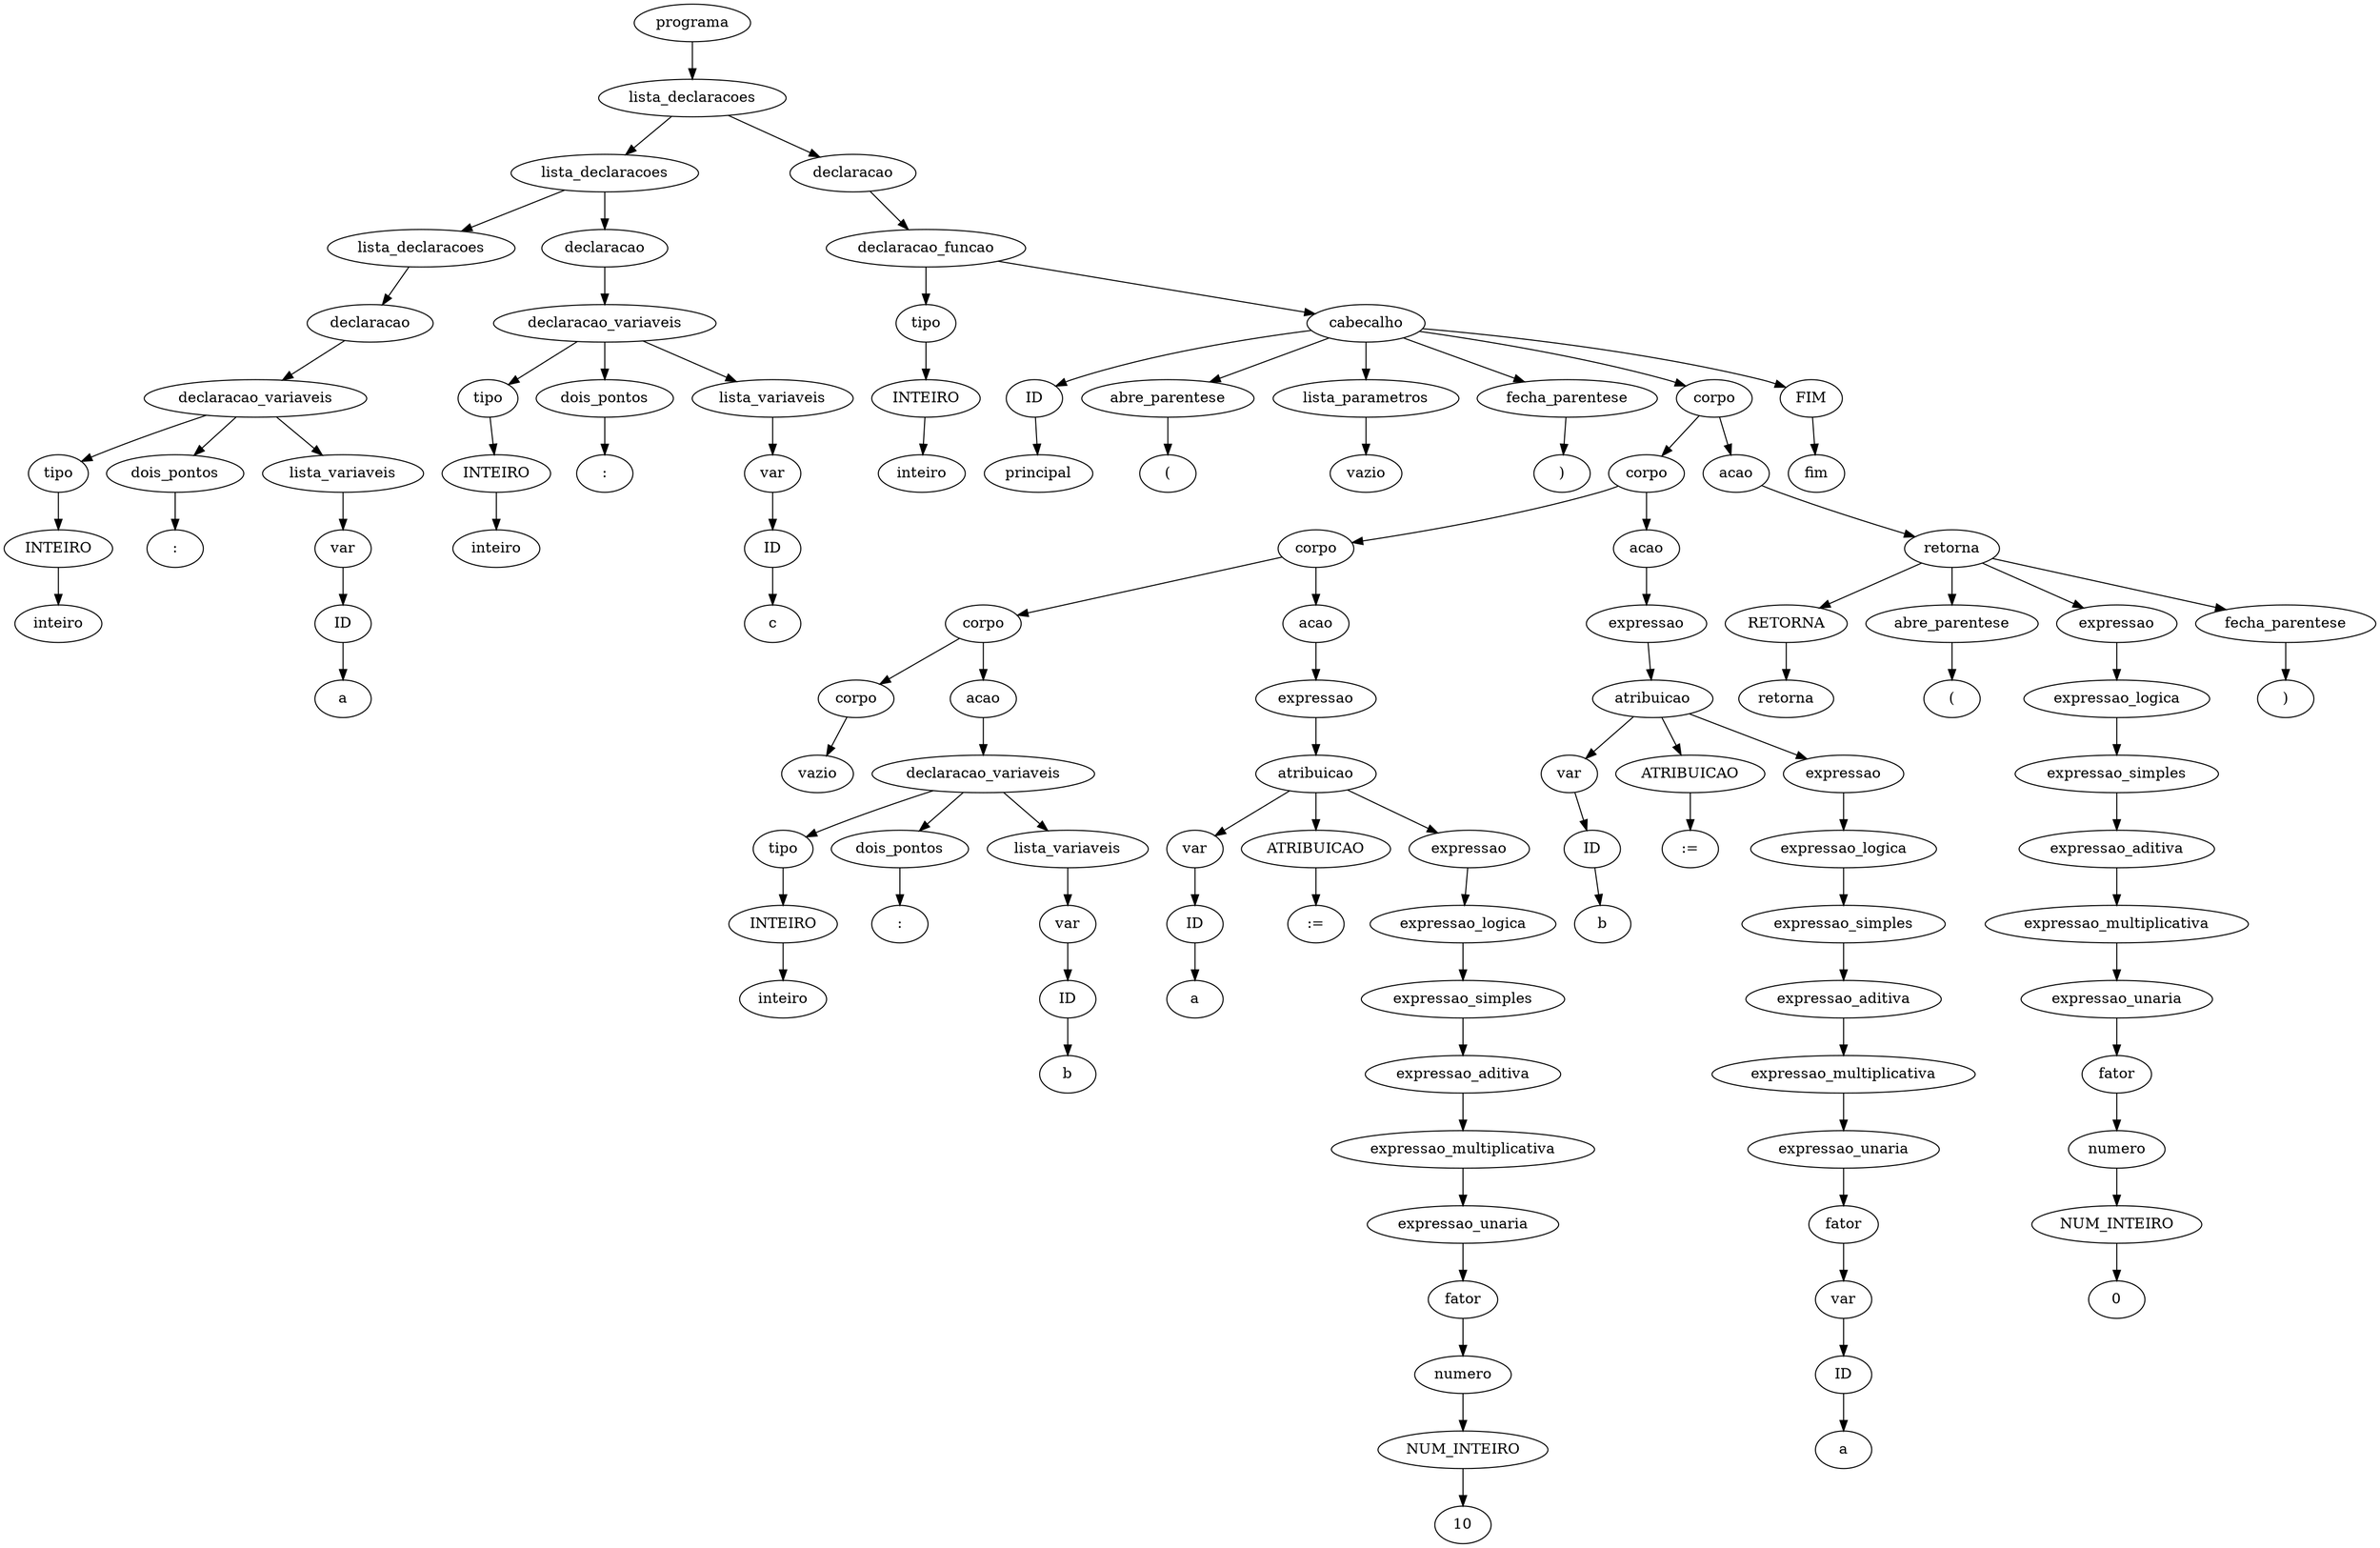 digraph tree {
    "0x7f1946c8d3d0" [label="programa"];
    "0x7f1946c8d190" [label="lista_declaracoes"];
    "0x7f1946c8d220" [label="lista_declaracoes"];
    "0x7f1946cbf040" [label="lista_declaracoes"];
    "0x7f192ea8fe80" [label="declaracao"];
    "0x7f192ebd1460" [label="declaracao_variaveis"];
    "0x7f1946cbf0d0" [label="tipo"];
    "0x7f192ebd14f0" [label="INTEIRO"];
    "0x7f192ebd1430" [label="inteiro"];
    "0x7f1946cbf0a0" [label="dois_pontos"];
    "0x7f1946c8d2b0" [label=":"];
    "0x7f192ebd14c0" [label="lista_variaveis"];
    "0x7f192eb33e50" [label="var"];
    "0x7f192eb33be0" [label="ID"];
    "0x7f1946c8d340" [label="a"];
    "0x7f1946c8d160" [label="declaracao"];
    "0x7f1946c8d0a0" [label="declaracao_variaveis"];
    "0x7f1946c8d370" [label="tipo"];
    "0x7f1946c8d0d0" [label="INTEIRO"];
    "0x7f1946c8d250" [label="inteiro"];
    "0x7f1946c8d4f0" [label="dois_pontos"];
    "0x7f1946c8d520" [label=":"];
    "0x7f1946c8d1f0" [label="lista_variaveis"];
    "0x7f1946c8d100" [label="var"];
    "0x7f1946c8d130" [label="ID"];
    "0x7f1946c8d430" [label="c"];
    "0x7f1946c8d550" [label="declaracao"];
    "0x7f1946c8d1c0" [label="declaracao_funcao"];
    "0x7f192eb33d60" [label="tipo"];
    "0x7f1946cbf100" [label="INTEIRO"];
    "0x7f1946c8d580" [label="inteiro"];
    "0x7f1946bc92e0" [label="cabecalho"];
    "0x7f1946bc9790" [label="ID"];
    "0x7f1946bc97c0" [label="principal"];
    "0x7f1946bc95b0" [label="abre_parentese"];
    "0x7f1946bc9400" [label="("];
    "0x7f1946c8d6a0" [label="lista_parametros"];
    "0x7f1946c8d460" [label="vazio"];
    "0x7f1946bc9430" [label="fecha_parentese"];
    "0x7f1946bc97f0" [label=")"];
    "0x7f1946bc9550" [label="corpo"];
    "0x7f1946bc9340" [label="corpo"];
    "0x7f1946c8de50" [label="corpo"];
    "0x7f1946c8d940" [label="corpo"];
    "0x7f1946c8d7c0" [label="corpo"];
    "0x7f1946c8d5b0" [label="vazio"];
    "0x7f1946c8d7f0" [label="acao"];
    "0x7f1946c8d8e0" [label="declaracao_variaveis"];
    "0x7f1946c8d6d0" [label="tipo"];
    "0x7f1946c8d730" [label="INTEIRO"];
    "0x7f1946c8d8b0" [label="inteiro"];
    "0x7f1946c8d970" [label="dois_pontos"];
    "0x7f1946c8dac0" [label=":"];
    "0x7f1946c8d910" [label="lista_variaveis"];
    "0x7f1946c8d760" [label="var"];
    "0x7f1946c8d700" [label="ID"];
    "0x7f1946c8da00" [label="b"];
    "0x7f1946c8dd60" [label="acao"];
    "0x7f1946c8da90" [label="expressao"];
    "0x7f1946c8dd00" [label="atribuicao"];
    "0x7f1946c8d640" [label="var"];
    "0x7f1946c8d790" [label="ID"];
    "0x7f1946c8daf0" [label="a"];
    "0x7f1946c8dd90" [label="ATRIBUICAO"];
    "0x7f1946c8de20" [label=":="];
    "0x7f1946c8dcd0" [label="expressao"];
    "0x7f1946c8dca0" [label="expressao_logica"];
    "0x7f1946c8dbe0" [label="expressao_simples"];
    "0x7f1946c8db80" [label="expressao_aditiva"];
    "0x7f1946c8dc70" [label="expressao_multiplicativa"];
    "0x7f1946c8db20" [label="expressao_unaria"];
    "0x7f1946c8db50" [label="fator"];
    "0x7f1946c8d9a0" [label="numero"];
    "0x7f1946c8d9d0" [label="NUM_INTEIRO"];
    "0x7f1946c8dc40" [label="10"];
    "0x7f1946c8ddc0" [label="acao"];
    "0x7f1946c8de80" [label="expressao"];
    "0x7f1946bc91f0" [label="atribuicao"];
    "0x7f1946c8d880" [label="var"];
    "0x7f1946c8d820" [label="ID"];
    "0x7f1946c8da60" [label="b"];
    "0x7f1946bc9280" [label="ATRIBUICAO"];
    "0x7f1946bc9310" [label=":="];
    "0x7f1946bc91c0" [label="expressao"];
    "0x7f1946bc9190" [label="expressao_logica"];
    "0x7f1946bc90a0" [label="expressao_simples"];
    "0x7f1946c8df40" [label="expressao_aditiva"];
    "0x7f1946bc9160" [label="expressao_multiplicativa"];
    "0x7f1946c8d850" [label="expressao_unaria"];
    "0x7f1946c8dee0" [label="fator"];
    "0x7f1946c8dc10" [label="var"];
    "0x7f1946c8dbb0" [label="ID"];
    "0x7f1946bc9100" [label="a"];
    "0x7f1946c8dfa0" [label="acao"];
    "0x7f1946bc94f0" [label="retorna"];
    "0x7f1946bc9580" [label="RETORNA"];
    "0x7f1946bc96a0" [label="retorna"];
    "0x7f1946bc96d0" [label="abre_parentese"];
    "0x7f1946bc9700" [label="("];
    "0x7f1946bc94c0" [label="expressao"];
    "0x7f1946bc9490" [label="expressao_logica"];
    "0x7f1946bc9460" [label="expressao_simples"];
    "0x7f1946bc93d0" [label="expressao_aditiva"];
    "0x7f1946c8dd30" [label="expressao_multiplicativa"];
    "0x7f1946bc9370" [label="expressao_unaria"];
    "0x7f1946bc93a0" [label="fator"];
    "0x7f1946c8ddf0" [label="numero"];
    "0x7f1946c8da30" [label="NUM_INTEIRO"];
    "0x7f1946c8deb0" [label="0"];
    "0x7f1946bc9730" [label="fecha_parentese"];
    "0x7f1946bc9760" [label=")"];
    "0x7f1946bc9820" [label="FIM"];
    "0x7f1946bc9850" [label="fim"];
    "0x7f1946c8d3d0" -> "0x7f1946c8d190";
    "0x7f1946c8d190" -> "0x7f1946c8d220";
    "0x7f1946c8d190" -> "0x7f1946c8d550";
    "0x7f1946c8d220" -> "0x7f1946cbf040";
    "0x7f1946c8d220" -> "0x7f1946c8d160";
    "0x7f1946cbf040" -> "0x7f192ea8fe80";
    "0x7f192ea8fe80" -> "0x7f192ebd1460";
    "0x7f192ebd1460" -> "0x7f1946cbf0d0";
    "0x7f192ebd1460" -> "0x7f1946cbf0a0";
    "0x7f192ebd1460" -> "0x7f192ebd14c0";
    "0x7f1946cbf0d0" -> "0x7f192ebd14f0";
    "0x7f192ebd14f0" -> "0x7f192ebd1430";
    "0x7f1946cbf0a0" -> "0x7f1946c8d2b0";
    "0x7f192ebd14c0" -> "0x7f192eb33e50";
    "0x7f192eb33e50" -> "0x7f192eb33be0";
    "0x7f192eb33be0" -> "0x7f1946c8d340";
    "0x7f1946c8d160" -> "0x7f1946c8d0a0";
    "0x7f1946c8d0a0" -> "0x7f1946c8d370";
    "0x7f1946c8d0a0" -> "0x7f1946c8d4f0";
    "0x7f1946c8d0a0" -> "0x7f1946c8d1f0";
    "0x7f1946c8d370" -> "0x7f1946c8d0d0";
    "0x7f1946c8d0d0" -> "0x7f1946c8d250";
    "0x7f1946c8d4f0" -> "0x7f1946c8d520";
    "0x7f1946c8d1f0" -> "0x7f1946c8d100";
    "0x7f1946c8d100" -> "0x7f1946c8d130";
    "0x7f1946c8d130" -> "0x7f1946c8d430";
    "0x7f1946c8d550" -> "0x7f1946c8d1c0";
    "0x7f1946c8d1c0" -> "0x7f192eb33d60";
    "0x7f1946c8d1c0" -> "0x7f1946bc92e0";
    "0x7f192eb33d60" -> "0x7f1946cbf100";
    "0x7f1946cbf100" -> "0x7f1946c8d580";
    "0x7f1946bc92e0" -> "0x7f1946bc9790";
    "0x7f1946bc92e0" -> "0x7f1946bc95b0";
    "0x7f1946bc92e0" -> "0x7f1946c8d6a0";
    "0x7f1946bc92e0" -> "0x7f1946bc9430";
    "0x7f1946bc92e0" -> "0x7f1946bc9550";
    "0x7f1946bc92e0" -> "0x7f1946bc9820";
    "0x7f1946bc9790" -> "0x7f1946bc97c0";
    "0x7f1946bc95b0" -> "0x7f1946bc9400";
    "0x7f1946c8d6a0" -> "0x7f1946c8d460";
    "0x7f1946bc9430" -> "0x7f1946bc97f0";
    "0x7f1946bc9550" -> "0x7f1946bc9340";
    "0x7f1946bc9550" -> "0x7f1946c8dfa0";
    "0x7f1946bc9340" -> "0x7f1946c8de50";
    "0x7f1946bc9340" -> "0x7f1946c8ddc0";
    "0x7f1946c8de50" -> "0x7f1946c8d940";
    "0x7f1946c8de50" -> "0x7f1946c8dd60";
    "0x7f1946c8d940" -> "0x7f1946c8d7c0";
    "0x7f1946c8d940" -> "0x7f1946c8d7f0";
    "0x7f1946c8d7c0" -> "0x7f1946c8d5b0";
    "0x7f1946c8d7f0" -> "0x7f1946c8d8e0";
    "0x7f1946c8d8e0" -> "0x7f1946c8d6d0";
    "0x7f1946c8d8e0" -> "0x7f1946c8d970";
    "0x7f1946c8d8e0" -> "0x7f1946c8d910";
    "0x7f1946c8d6d0" -> "0x7f1946c8d730";
    "0x7f1946c8d730" -> "0x7f1946c8d8b0";
    "0x7f1946c8d970" -> "0x7f1946c8dac0";
    "0x7f1946c8d910" -> "0x7f1946c8d760";
    "0x7f1946c8d760" -> "0x7f1946c8d700";
    "0x7f1946c8d700" -> "0x7f1946c8da00";
    "0x7f1946c8dd60" -> "0x7f1946c8da90";
    "0x7f1946c8da90" -> "0x7f1946c8dd00";
    "0x7f1946c8dd00" -> "0x7f1946c8d640";
    "0x7f1946c8dd00" -> "0x7f1946c8dd90";
    "0x7f1946c8dd00" -> "0x7f1946c8dcd0";
    "0x7f1946c8d640" -> "0x7f1946c8d790";
    "0x7f1946c8d790" -> "0x7f1946c8daf0";
    "0x7f1946c8dd90" -> "0x7f1946c8de20";
    "0x7f1946c8dcd0" -> "0x7f1946c8dca0";
    "0x7f1946c8dca0" -> "0x7f1946c8dbe0";
    "0x7f1946c8dbe0" -> "0x7f1946c8db80";
    "0x7f1946c8db80" -> "0x7f1946c8dc70";
    "0x7f1946c8dc70" -> "0x7f1946c8db20";
    "0x7f1946c8db20" -> "0x7f1946c8db50";
    "0x7f1946c8db50" -> "0x7f1946c8d9a0";
    "0x7f1946c8d9a0" -> "0x7f1946c8d9d0";
    "0x7f1946c8d9d0" -> "0x7f1946c8dc40";
    "0x7f1946c8ddc0" -> "0x7f1946c8de80";
    "0x7f1946c8de80" -> "0x7f1946bc91f0";
    "0x7f1946bc91f0" -> "0x7f1946c8d880";
    "0x7f1946bc91f0" -> "0x7f1946bc9280";
    "0x7f1946bc91f0" -> "0x7f1946bc91c0";
    "0x7f1946c8d880" -> "0x7f1946c8d820";
    "0x7f1946c8d820" -> "0x7f1946c8da60";
    "0x7f1946bc9280" -> "0x7f1946bc9310";
    "0x7f1946bc91c0" -> "0x7f1946bc9190";
    "0x7f1946bc9190" -> "0x7f1946bc90a0";
    "0x7f1946bc90a0" -> "0x7f1946c8df40";
    "0x7f1946c8df40" -> "0x7f1946bc9160";
    "0x7f1946bc9160" -> "0x7f1946c8d850";
    "0x7f1946c8d850" -> "0x7f1946c8dee0";
    "0x7f1946c8dee0" -> "0x7f1946c8dc10";
    "0x7f1946c8dc10" -> "0x7f1946c8dbb0";
    "0x7f1946c8dbb0" -> "0x7f1946bc9100";
    "0x7f1946c8dfa0" -> "0x7f1946bc94f0";
    "0x7f1946bc94f0" -> "0x7f1946bc9580";
    "0x7f1946bc94f0" -> "0x7f1946bc96d0";
    "0x7f1946bc94f0" -> "0x7f1946bc94c0";
    "0x7f1946bc94f0" -> "0x7f1946bc9730";
    "0x7f1946bc9580" -> "0x7f1946bc96a0";
    "0x7f1946bc96d0" -> "0x7f1946bc9700";
    "0x7f1946bc94c0" -> "0x7f1946bc9490";
    "0x7f1946bc9490" -> "0x7f1946bc9460";
    "0x7f1946bc9460" -> "0x7f1946bc93d0";
    "0x7f1946bc93d0" -> "0x7f1946c8dd30";
    "0x7f1946c8dd30" -> "0x7f1946bc9370";
    "0x7f1946bc9370" -> "0x7f1946bc93a0";
    "0x7f1946bc93a0" -> "0x7f1946c8ddf0";
    "0x7f1946c8ddf0" -> "0x7f1946c8da30";
    "0x7f1946c8da30" -> "0x7f1946c8deb0";
    "0x7f1946bc9730" -> "0x7f1946bc9760";
    "0x7f1946bc9820" -> "0x7f1946bc9850";
}
